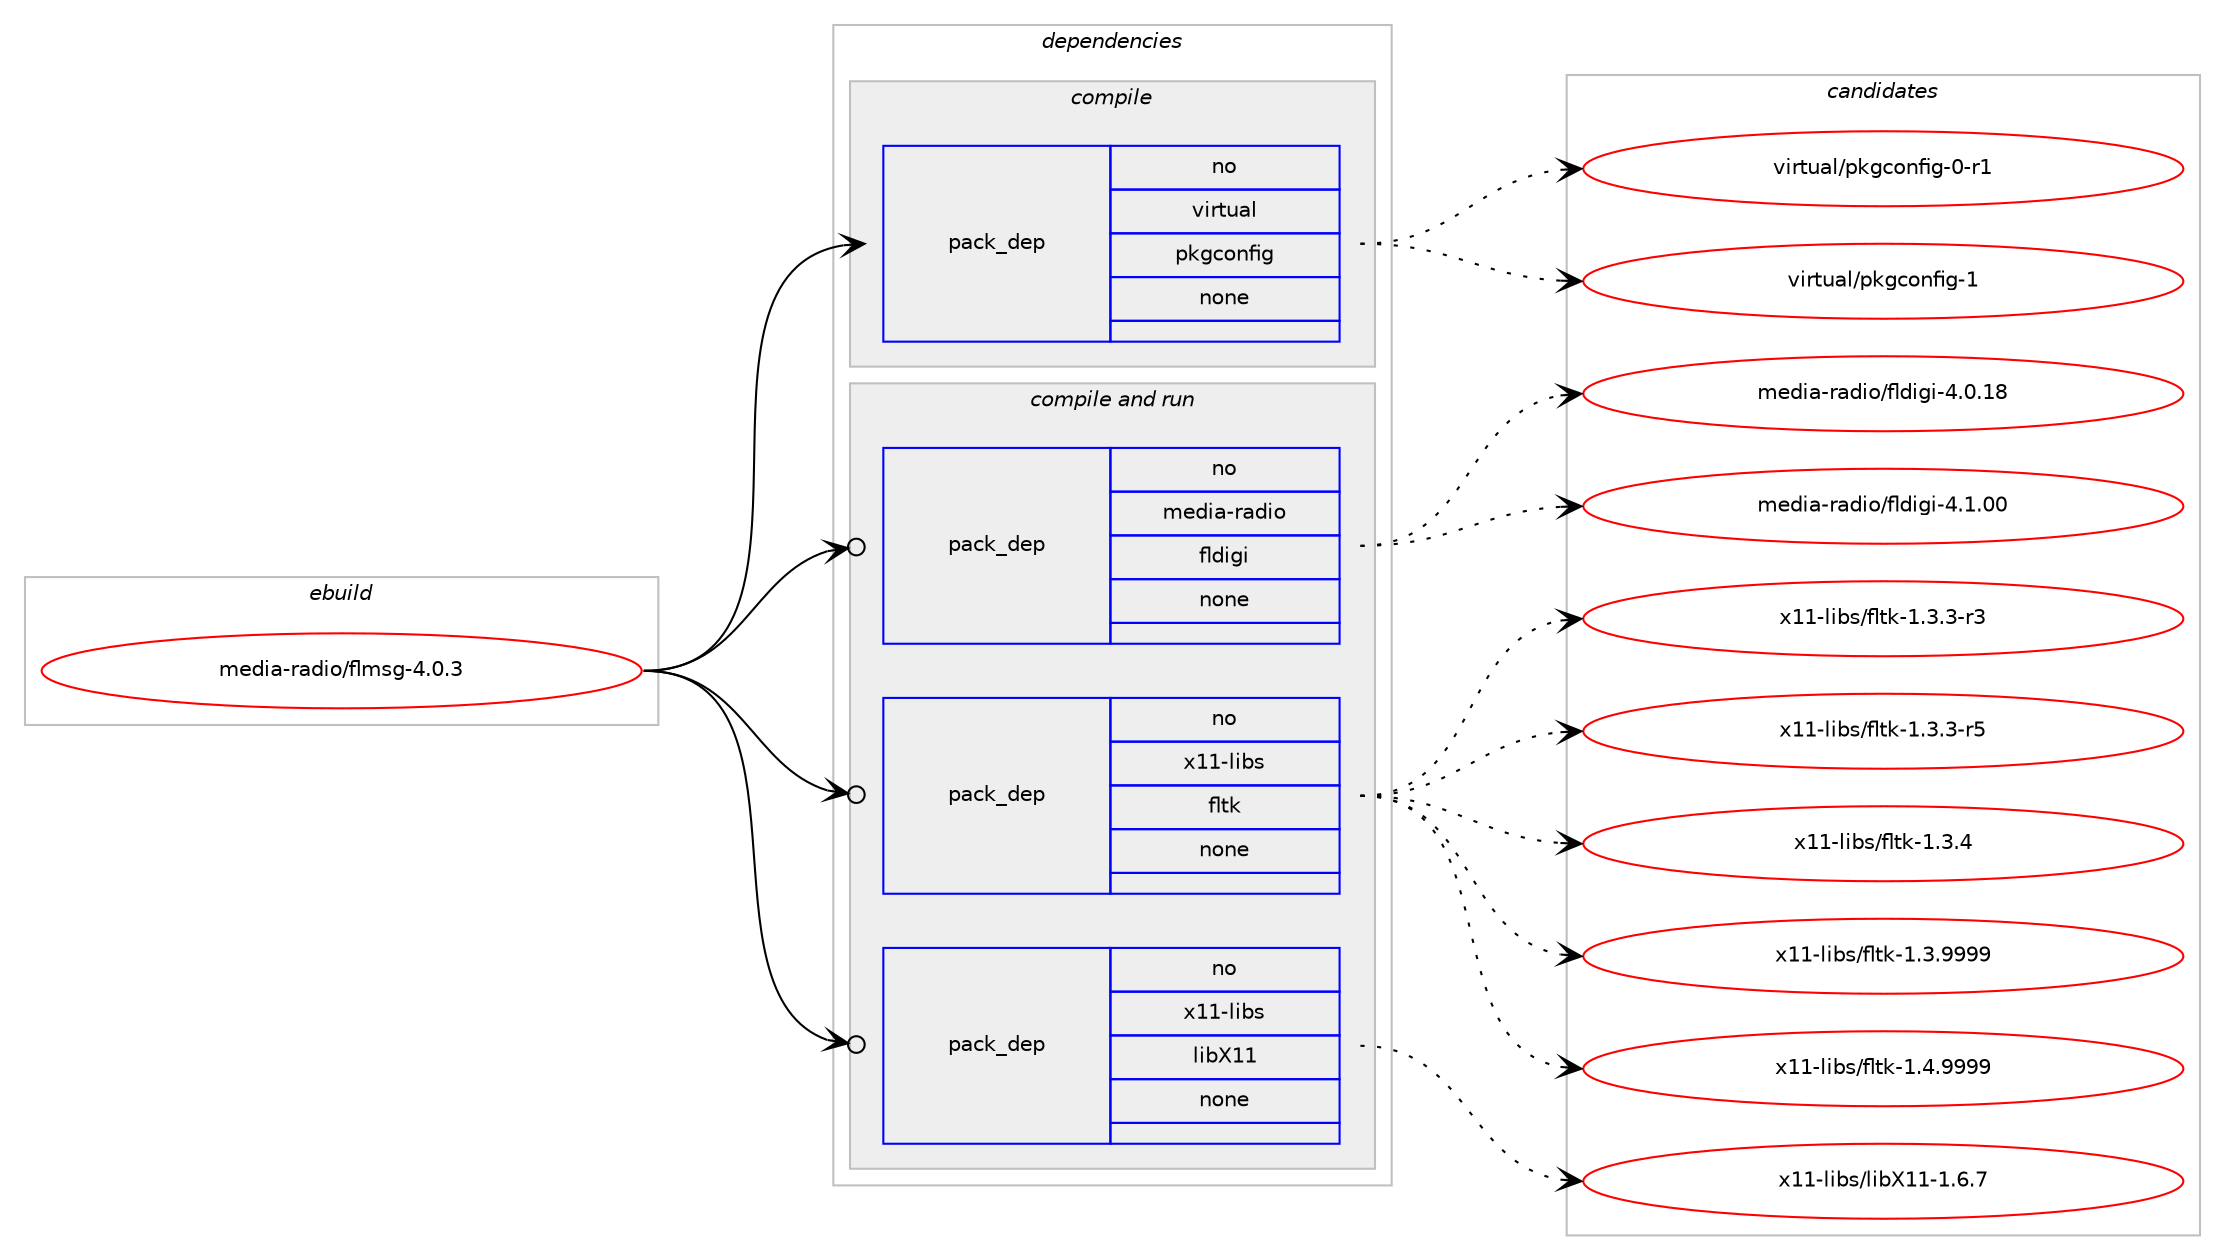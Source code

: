 digraph prolog {

# *************
# Graph options
# *************

newrank=true;
concentrate=true;
compound=true;
graph [rankdir=LR,fontname=Helvetica,fontsize=10,ranksep=1.5];#, ranksep=2.5, nodesep=0.2];
edge  [arrowhead=vee];
node  [fontname=Helvetica,fontsize=10];

# **********
# The ebuild
# **********

subgraph cluster_leftcol {
color=gray;
rank=same;
label=<<i>ebuild</i>>;
id [label="media-radio/flmsg-4.0.3", color=red, width=4, href="../media-radio/flmsg-4.0.3.svg"];
}

# ****************
# The dependencies
# ****************

subgraph cluster_midcol {
color=gray;
label=<<i>dependencies</i>>;
subgraph cluster_compile {
fillcolor="#eeeeee";
style=filled;
label=<<i>compile</i>>;
subgraph pack1742 {
dependency2024 [label=<<TABLE BORDER="0" CELLBORDER="1" CELLSPACING="0" CELLPADDING="4" WIDTH="220"><TR><TD ROWSPAN="6" CELLPADDING="30">pack_dep</TD></TR><TR><TD WIDTH="110">no</TD></TR><TR><TD>virtual</TD></TR><TR><TD>pkgconfig</TD></TR><TR><TD>none</TD></TR><TR><TD></TD></TR></TABLE>>, shape=none, color=blue];
}
id:e -> dependency2024:w [weight=20,style="solid",arrowhead="vee"];
}
subgraph cluster_compileandrun {
fillcolor="#eeeeee";
style=filled;
label=<<i>compile and run</i>>;
subgraph pack1743 {
dependency2025 [label=<<TABLE BORDER="0" CELLBORDER="1" CELLSPACING="0" CELLPADDING="4" WIDTH="220"><TR><TD ROWSPAN="6" CELLPADDING="30">pack_dep</TD></TR><TR><TD WIDTH="110">no</TD></TR><TR><TD>media-radio</TD></TR><TR><TD>fldigi</TD></TR><TR><TD>none</TD></TR><TR><TD></TD></TR></TABLE>>, shape=none, color=blue];
}
id:e -> dependency2025:w [weight=20,style="solid",arrowhead="odotvee"];
subgraph pack1744 {
dependency2026 [label=<<TABLE BORDER="0" CELLBORDER="1" CELLSPACING="0" CELLPADDING="4" WIDTH="220"><TR><TD ROWSPAN="6" CELLPADDING="30">pack_dep</TD></TR><TR><TD WIDTH="110">no</TD></TR><TR><TD>x11-libs</TD></TR><TR><TD>fltk</TD></TR><TR><TD>none</TD></TR><TR><TD></TD></TR></TABLE>>, shape=none, color=blue];
}
id:e -> dependency2026:w [weight=20,style="solid",arrowhead="odotvee"];
subgraph pack1745 {
dependency2027 [label=<<TABLE BORDER="0" CELLBORDER="1" CELLSPACING="0" CELLPADDING="4" WIDTH="220"><TR><TD ROWSPAN="6" CELLPADDING="30">pack_dep</TD></TR><TR><TD WIDTH="110">no</TD></TR><TR><TD>x11-libs</TD></TR><TR><TD>libX11</TD></TR><TR><TD>none</TD></TR><TR><TD></TD></TR></TABLE>>, shape=none, color=blue];
}
id:e -> dependency2027:w [weight=20,style="solid",arrowhead="odotvee"];
}
subgraph cluster_run {
fillcolor="#eeeeee";
style=filled;
label=<<i>run</i>>;
}
}

# **************
# The candidates
# **************

subgraph cluster_choices {
rank=same;
color=gray;
label=<<i>candidates</i>>;

subgraph choice1742 {
color=black;
nodesep=1;
choice11810511411611797108471121071039911111010210510345484511449 [label="virtual/pkgconfig-0-r1", color=red, width=4,href="../virtual/pkgconfig-0-r1.svg"];
choice1181051141161179710847112107103991111101021051034549 [label="virtual/pkgconfig-1", color=red, width=4,href="../virtual/pkgconfig-1.svg"];
dependency2024:e -> choice11810511411611797108471121071039911111010210510345484511449:w [style=dotted,weight="100"];
dependency2024:e -> choice1181051141161179710847112107103991111101021051034549:w [style=dotted,weight="100"];
}
subgraph choice1743 {
color=black;
nodesep=1;
choice1091011001059745114971001051114710210810010510310545524648464956 [label="media-radio/fldigi-4.0.18", color=red, width=4,href="../media-radio/fldigi-4.0.18.svg"];
choice1091011001059745114971001051114710210810010510310545524649464848 [label="media-radio/fldigi-4.1.00", color=red, width=4,href="../media-radio/fldigi-4.1.00.svg"];
dependency2025:e -> choice1091011001059745114971001051114710210810010510310545524648464956:w [style=dotted,weight="100"];
dependency2025:e -> choice1091011001059745114971001051114710210810010510310545524649464848:w [style=dotted,weight="100"];
}
subgraph choice1744 {
color=black;
nodesep=1;
choice12049494510810598115471021081161074549465146514511451 [label="x11-libs/fltk-1.3.3-r3", color=red, width=4,href="../x11-libs/fltk-1.3.3-r3.svg"];
choice12049494510810598115471021081161074549465146514511453 [label="x11-libs/fltk-1.3.3-r5", color=red, width=4,href="../x11-libs/fltk-1.3.3-r5.svg"];
choice1204949451081059811547102108116107454946514652 [label="x11-libs/fltk-1.3.4", color=red, width=4,href="../x11-libs/fltk-1.3.4.svg"];
choice1204949451081059811547102108116107454946514657575757 [label="x11-libs/fltk-1.3.9999", color=red, width=4,href="../x11-libs/fltk-1.3.9999.svg"];
choice1204949451081059811547102108116107454946524657575757 [label="x11-libs/fltk-1.4.9999", color=red, width=4,href="../x11-libs/fltk-1.4.9999.svg"];
dependency2026:e -> choice12049494510810598115471021081161074549465146514511451:w [style=dotted,weight="100"];
dependency2026:e -> choice12049494510810598115471021081161074549465146514511453:w [style=dotted,weight="100"];
dependency2026:e -> choice1204949451081059811547102108116107454946514652:w [style=dotted,weight="100"];
dependency2026:e -> choice1204949451081059811547102108116107454946514657575757:w [style=dotted,weight="100"];
dependency2026:e -> choice1204949451081059811547102108116107454946524657575757:w [style=dotted,weight="100"];
}
subgraph choice1745 {
color=black;
nodesep=1;
choice120494945108105981154710810598884949454946544655 [label="x11-libs/libX11-1.6.7", color=red, width=4,href="../x11-libs/libX11-1.6.7.svg"];
dependency2027:e -> choice120494945108105981154710810598884949454946544655:w [style=dotted,weight="100"];
}
}

}
